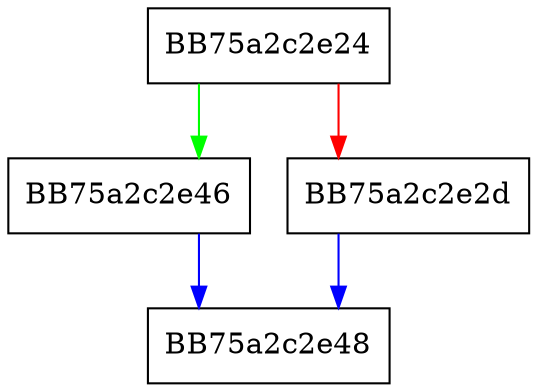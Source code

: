 digraph MpSetAttributeFromStore {
  node [shape="box"];
  graph [splines=ortho];
  BB75a2c2e24 -> BB75a2c2e46 [color="green"];
  BB75a2c2e24 -> BB75a2c2e2d [color="red"];
  BB75a2c2e2d -> BB75a2c2e48 [color="blue"];
  BB75a2c2e46 -> BB75a2c2e48 [color="blue"];
}
